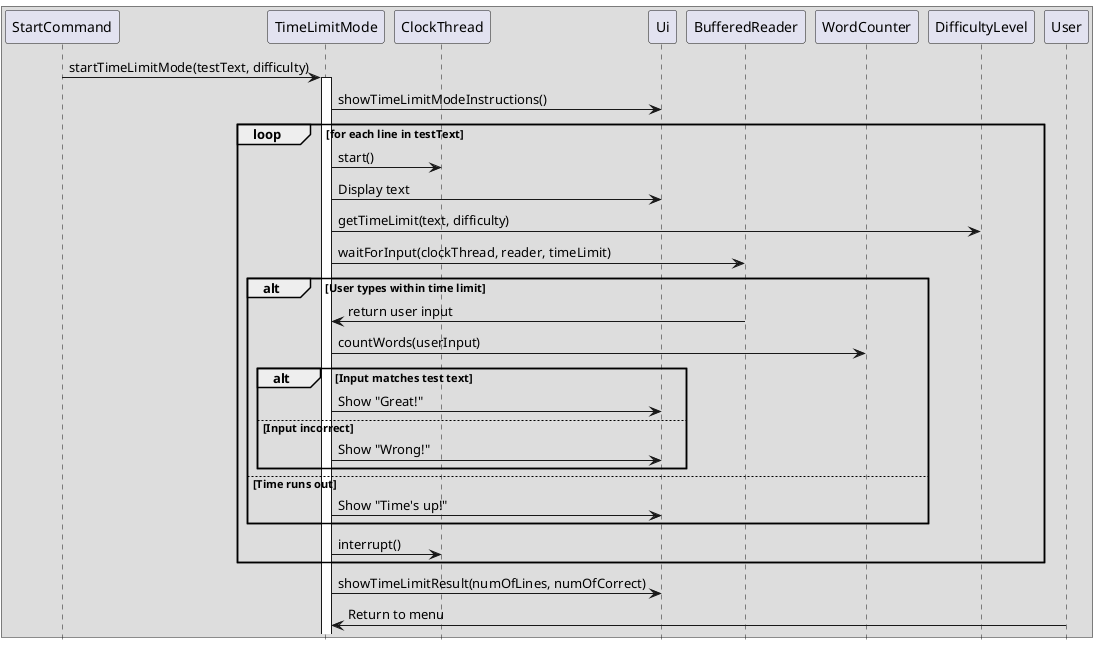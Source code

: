 @startuml
'https://plantuml.com/sequence-diagram
hide footbox

box
participant StartCommand
participant TimeLimitMode
participant ClockThread
participant Ui
participant BufferedReader
participant WordCounter
participant DifficultyLevel

StartCommand -> TimeLimitMode: startTimeLimitMode(testText, difficulty)
activate TimeLimitMode
TimeLimitMode -> Ui: showTimeLimitModeInstructions()
loop for each line in testText
    TimeLimitMode -> ClockThread: start()
    TimeLimitMode -> Ui: Display text
    TimeLimitMode -> DifficultyLevel: getTimeLimit(text, difficulty)
    TimeLimitMode -> BufferedReader: waitForInput(clockThread, reader, timeLimit)
    alt User types within time limit
        BufferedReader -> TimeLimitMode: return user input
        TimeLimitMode -> WordCounter: countWords(userInput)
        alt Input matches test text
            TimeLimitMode -> Ui: Show "Great!"
        else Input incorrect
            TimeLimitMode -> Ui: Show "Wrong!"
        end
    else Time runs out
        TimeLimitMode -> Ui: Show "Time's up!"
    end
    TimeLimitMode -> ClockThread: interrupt()
end
TimeLimitMode -> Ui: showTimeLimitResult(numOfLines, numOfCorrect)
User -> TimeLimitMode: Return to menu

end box
@enduml